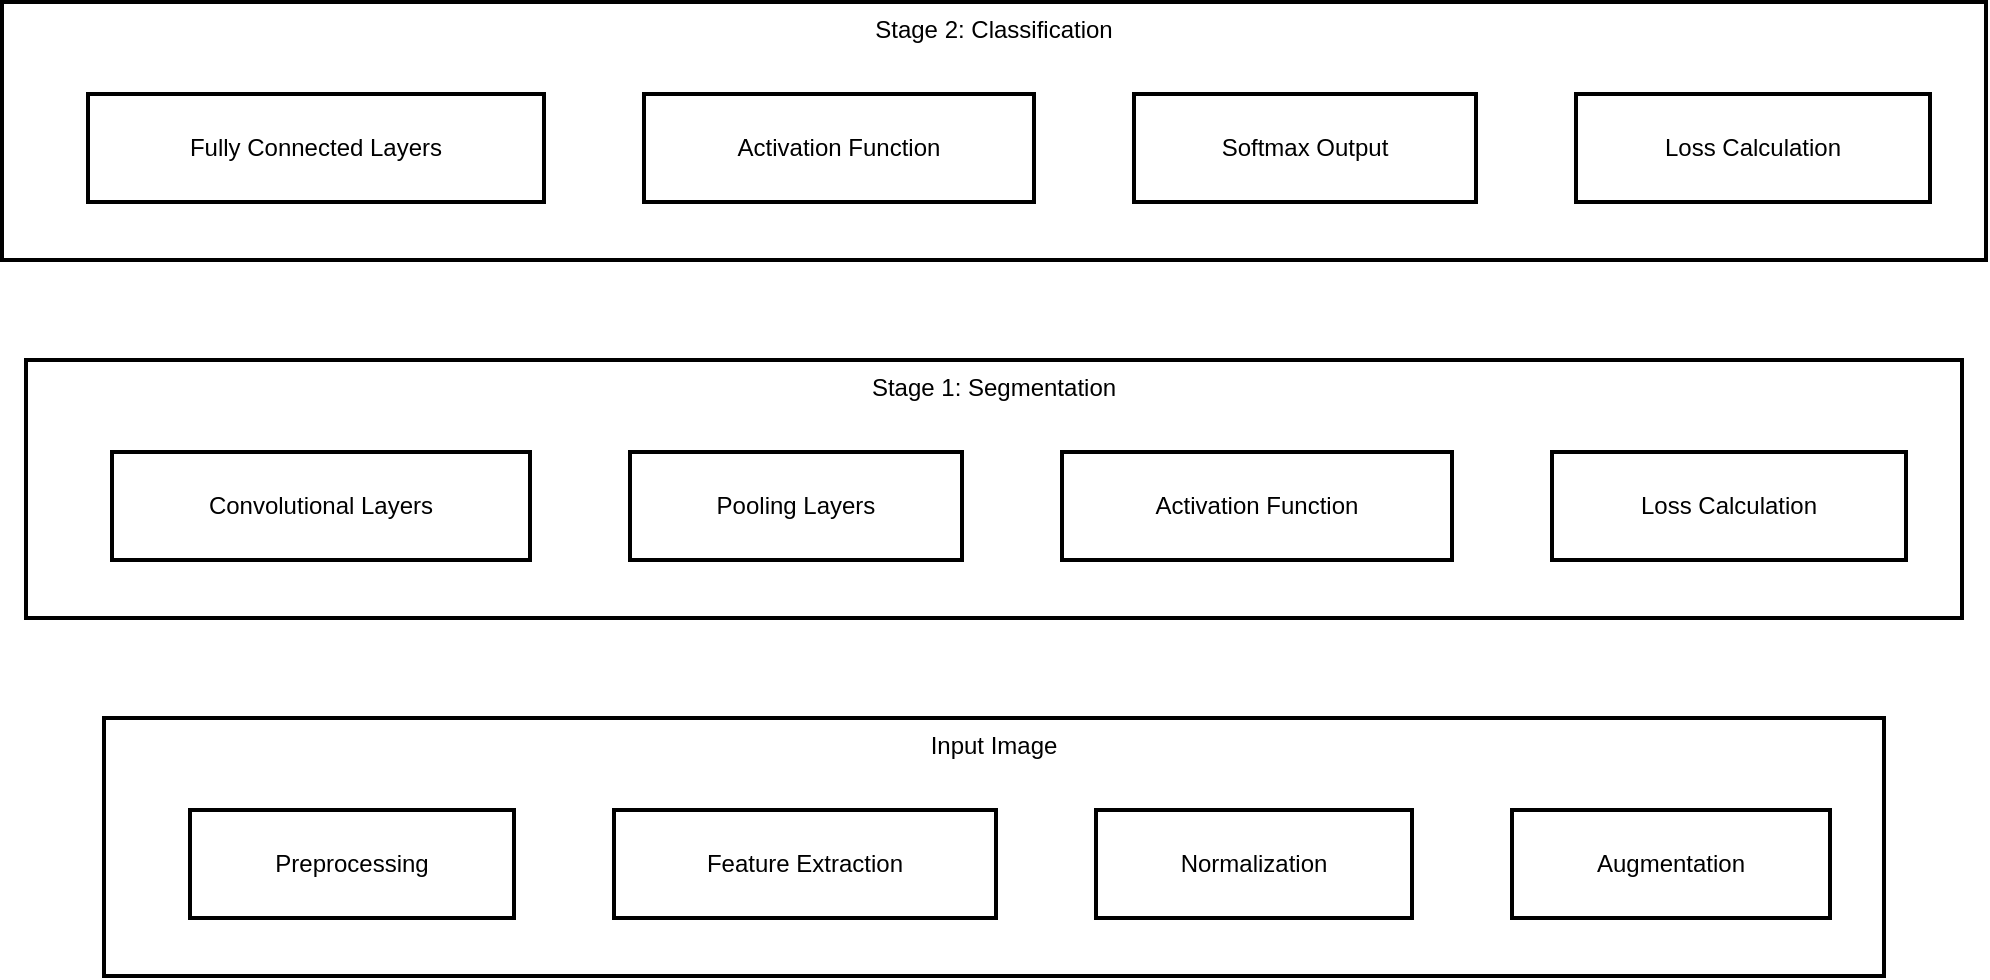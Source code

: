 <mxfile version="26.0.10">
  <diagram name="Page-1" id="5-D5NbdbSCTW88hmRJgN">
    <mxGraphModel>
      <root>
        <mxCell id="0" />
        <mxCell id="1" parent="0" />
        <mxCell id="2" value="Stage 2: Classification" style="whiteSpace=wrap;strokeWidth=2;verticalAlign=top;" vertex="1" parent="1">
          <mxGeometry x="8" y="8" width="992" height="129" as="geometry" />
        </mxCell>
        <mxCell id="3" value="Fully Connected Layers" style="whiteSpace=wrap;strokeWidth=2;" vertex="1" parent="2">
          <mxGeometry x="43" y="46" width="228" height="54" as="geometry" />
        </mxCell>
        <mxCell id="4" value="Activation Function" style="whiteSpace=wrap;strokeWidth=2;" vertex="1" parent="2">
          <mxGeometry x="321" y="46" width="195" height="54" as="geometry" />
        </mxCell>
        <mxCell id="5" value="Softmax Output" style="whiteSpace=wrap;strokeWidth=2;" vertex="1" parent="2">
          <mxGeometry x="566" y="46" width="171" height="54" as="geometry" />
        </mxCell>
        <mxCell id="6" value="Loss Calculation" style="whiteSpace=wrap;strokeWidth=2;" vertex="1" parent="2">
          <mxGeometry x="787" y="46" width="177" height="54" as="geometry" />
        </mxCell>
        <mxCell id="7" value="Stage 1: Segmentation" style="whiteSpace=wrap;strokeWidth=2;verticalAlign=top;" vertex="1" parent="1">
          <mxGeometry x="20" y="187" width="968" height="129" as="geometry" />
        </mxCell>
        <mxCell id="8" value="Convolutional Layers" style="whiteSpace=wrap;strokeWidth=2;" vertex="1" parent="7">
          <mxGeometry x="43" y="46" width="209" height="54" as="geometry" />
        </mxCell>
        <mxCell id="9" value="Pooling Layers" style="whiteSpace=wrap;strokeWidth=2;" vertex="1" parent="7">
          <mxGeometry x="302" y="46" width="166" height="54" as="geometry" />
        </mxCell>
        <mxCell id="10" value="Activation Function" style="whiteSpace=wrap;strokeWidth=2;" vertex="1" parent="7">
          <mxGeometry x="518" y="46" width="195" height="54" as="geometry" />
        </mxCell>
        <mxCell id="11" value="Loss Calculation" style="whiteSpace=wrap;strokeWidth=2;" vertex="1" parent="7">
          <mxGeometry x="763" y="46" width="177" height="54" as="geometry" />
        </mxCell>
        <mxCell id="12" value="Input Image" style="whiteSpace=wrap;strokeWidth=2;verticalAlign=top;" vertex="1" parent="1">
          <mxGeometry x="59" y="366" width="890" height="129" as="geometry" />
        </mxCell>
        <mxCell id="13" value="Preprocessing" style="whiteSpace=wrap;strokeWidth=2;" vertex="1" parent="12">
          <mxGeometry x="43" y="46" width="162" height="54" as="geometry" />
        </mxCell>
        <mxCell id="14" value="Feature Extraction" style="whiteSpace=wrap;strokeWidth=2;" vertex="1" parent="12">
          <mxGeometry x="255" y="46" width="191" height="54" as="geometry" />
        </mxCell>
        <mxCell id="15" value="Normalization" style="whiteSpace=wrap;strokeWidth=2;" vertex="1" parent="12">
          <mxGeometry x="496" y="46" width="158" height="54" as="geometry" />
        </mxCell>
        <mxCell id="16" value="Augmentation" style="whiteSpace=wrap;strokeWidth=2;" vertex="1" parent="12">
          <mxGeometry x="704" y="46" width="159" height="54" as="geometry" />
        </mxCell>
      </root>
    </mxGraphModel>
  </diagram>
</mxfile>
